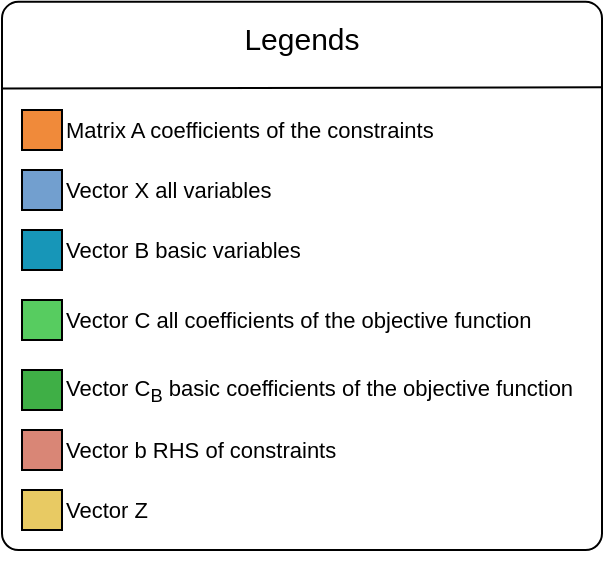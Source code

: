 <mxfile version="25.0.2">
  <diagram name="Page-1" id="If7fZbmw0sy-TWog1IXa">
    <mxGraphModel dx="473" dy="305" grid="1" gridSize="10" guides="1" tooltips="1" connect="1" arrows="1" fold="1" page="1" pageScale="1" pageWidth="570" pageHeight="940" math="0" shadow="0">
      <root>
        <mxCell id="0" />
        <mxCell id="1" parent="0" />
        <mxCell id="Rnn1lj2TM8zWcOFP4Okc-3" value="" style="group;perimeterSpacing=19;direction=west;glass=0;rounded=0;fillColor=none;" vertex="1" connectable="0" parent="1">
          <mxGeometry x="100" y="70" width="300" height="250" as="geometry" />
        </mxCell>
        <mxCell id="Rnn1lj2TM8zWcOFP4Okc-1" value="" style="rounded=1;whiteSpace=wrap;html=1;fillColor=none;shadow=0;glass=0;absoluteArcSize=0;fixDash=0;enumerate=0;imageHeight=24;imageWidth=24;perimeterSpacing=0;arcSize=3;strokeColor=default;" vertex="1" parent="Rnn1lj2TM8zWcOFP4Okc-3">
          <mxGeometry y="-34.09" width="300" height="274.09" as="geometry" />
        </mxCell>
        <mxCell id="Rnn1lj2TM8zWcOFP4Okc-2" value="" style="endArrow=none;html=1;rounded=0;exitX=1.001;exitY=0.156;exitDx=0;exitDy=0;exitPerimeter=0;entryX=0;entryY=0.158;entryDx=0;entryDy=0;entryPerimeter=0;" edge="1" parent="Rnn1lj2TM8zWcOFP4Okc-3" source="Rnn1lj2TM8zWcOFP4Okc-1" target="Rnn1lj2TM8zWcOFP4Okc-1">
          <mxGeometry width="50" height="50" relative="1" as="geometry">
            <mxPoint x="120" y="142.857" as="sourcePoint" />
            <mxPoint x="170" y="83.333" as="targetPoint" />
          </mxGeometry>
        </mxCell>
        <mxCell id="Rnn1lj2TM8zWcOFP4Okc-5" value="" style="rounded=0;whiteSpace=wrap;html=1;fillColor=#F08A3A;" vertex="1" parent="Rnn1lj2TM8zWcOFP4Okc-3">
          <mxGeometry x="10" y="20" width="20" height="20" as="geometry" />
        </mxCell>
        <mxCell id="Rnn1lj2TM8zWcOFP4Okc-17" value="" style="rounded=0;whiteSpace=wrap;html=1;fillColor=#729FCF;" vertex="1" parent="Rnn1lj2TM8zWcOFP4Okc-3">
          <mxGeometry x="10" y="50" width="20" height="20" as="geometry" />
        </mxCell>
        <mxCell id="Rnn1lj2TM8zWcOFP4Okc-18" value="" style="rounded=0;whiteSpace=wrap;html=1;fillColor=#1796b8;" vertex="1" parent="Rnn1lj2TM8zWcOFP4Okc-3">
          <mxGeometry x="10" y="80" width="20" height="20" as="geometry" />
        </mxCell>
        <mxCell id="Rnn1lj2TM8zWcOFP4Okc-19" value="" style="rounded=0;whiteSpace=wrap;html=1;fillColor=#57CC60;" vertex="1" parent="Rnn1lj2TM8zWcOFP4Okc-3">
          <mxGeometry x="10" y="115" width="20" height="20" as="geometry" />
        </mxCell>
        <mxCell id="Rnn1lj2TM8zWcOFP4Okc-36" value="" style="rounded=0;whiteSpace=wrap;html=1;fillColor=#3faf46;" vertex="1" parent="Rnn1lj2TM8zWcOFP4Okc-3">
          <mxGeometry x="10" y="150" width="20" height="20" as="geometry" />
        </mxCell>
        <mxCell id="Rnn1lj2TM8zWcOFP4Okc-38" value="" style="rounded=0;whiteSpace=wrap;html=1;fillColor=#D98676;" vertex="1" parent="Rnn1lj2TM8zWcOFP4Okc-3">
          <mxGeometry x="10" y="180" width="20" height="20" as="geometry" />
        </mxCell>
        <mxCell id="Rnn1lj2TM8zWcOFP4Okc-37" value="" style="rounded=0;whiteSpace=wrap;html=1;fillColor=#E8CA63;" vertex="1" parent="Rnn1lj2TM8zWcOFP4Okc-3">
          <mxGeometry x="10" y="210" width="20" height="20" as="geometry" />
        </mxCell>
        <mxCell id="Rnn1lj2TM8zWcOFP4Okc-40" value="&lt;font style=&quot;font-size: 11px;&quot;&gt;Matrix A coefficients of the constraints&lt;/font&gt;" style="text;html=1;align=left;verticalAlign=middle;whiteSpace=wrap;rounded=0;" vertex="1" parent="Rnn1lj2TM8zWcOFP4Okc-3">
          <mxGeometry x="30" y="15" width="260" height="30" as="geometry" />
        </mxCell>
        <mxCell id="Rnn1lj2TM8zWcOFP4Okc-41" value="&lt;font style=&quot;font-size: 11px;&quot;&gt;Vector X all variables&lt;/font&gt;" style="text;html=1;align=left;verticalAlign=middle;whiteSpace=wrap;rounded=0;" vertex="1" parent="Rnn1lj2TM8zWcOFP4Okc-3">
          <mxGeometry x="30" y="45" width="270" height="30" as="geometry" />
        </mxCell>
        <mxCell id="Rnn1lj2TM8zWcOFP4Okc-42" value="&lt;font style=&quot;font-size: 11px;&quot;&gt;Vector B basic variables&lt;/font&gt;" style="text;html=1;align=left;verticalAlign=middle;whiteSpace=wrap;rounded=0;" vertex="1" parent="Rnn1lj2TM8zWcOFP4Okc-3">
          <mxGeometry x="30" y="75" width="270" height="30" as="geometry" />
        </mxCell>
        <mxCell id="Rnn1lj2TM8zWcOFP4Okc-43" value="&lt;font style=&quot;font-size: 11px;&quot;&gt;Vector C all coefficients of the objective function&lt;/font&gt;" style="text;html=1;align=left;verticalAlign=middle;whiteSpace=wrap;rounded=0;" vertex="1" parent="Rnn1lj2TM8zWcOFP4Okc-3">
          <mxGeometry x="30" y="110" width="270" height="30" as="geometry" />
        </mxCell>
        <mxCell id="Rnn1lj2TM8zWcOFP4Okc-44" value="&lt;font style=&quot;font-size: 11px;&quot;&gt;Vector C&lt;sub&gt;B&lt;/sub&gt;&amp;nbsp;basic coefficients of the objective function&lt;/font&gt;" style="text;html=1;align=left;verticalAlign=middle;whiteSpace=wrap;rounded=0;" vertex="1" parent="Rnn1lj2TM8zWcOFP4Okc-3">
          <mxGeometry x="30" y="145" width="270" height="30" as="geometry" />
        </mxCell>
        <mxCell id="Rnn1lj2TM8zWcOFP4Okc-45" value="&lt;font style=&quot;font-size: 11px;&quot;&gt;Vector Z&lt;/font&gt;" style="text;html=1;align=left;verticalAlign=middle;whiteSpace=wrap;rounded=0;" vertex="1" parent="Rnn1lj2TM8zWcOFP4Okc-3">
          <mxGeometry x="30" y="205" width="270" height="30" as="geometry" />
        </mxCell>
        <mxCell id="Rnn1lj2TM8zWcOFP4Okc-46" value="&lt;font style=&quot;font-size: 11px;&quot;&gt;Vector b RHS of constraints&lt;/font&gt;" style="text;html=1;align=left;verticalAlign=middle;whiteSpace=wrap;rounded=0;" vertex="1" parent="Rnn1lj2TM8zWcOFP4Okc-3">
          <mxGeometry x="30" y="175" width="270" height="30" as="geometry" />
        </mxCell>
        <mxCell id="Rnn1lj2TM8zWcOFP4Okc-4" value="&lt;font style=&quot;font-size: 15px;&quot;&gt;Legends&lt;/font&gt;" style="text;html=1;align=center;verticalAlign=middle;whiteSpace=wrap;rounded=0;" vertex="1" parent="1">
          <mxGeometry x="200" y="38.57" width="100" height="31.43" as="geometry" />
        </mxCell>
      </root>
    </mxGraphModel>
  </diagram>
</mxfile>
